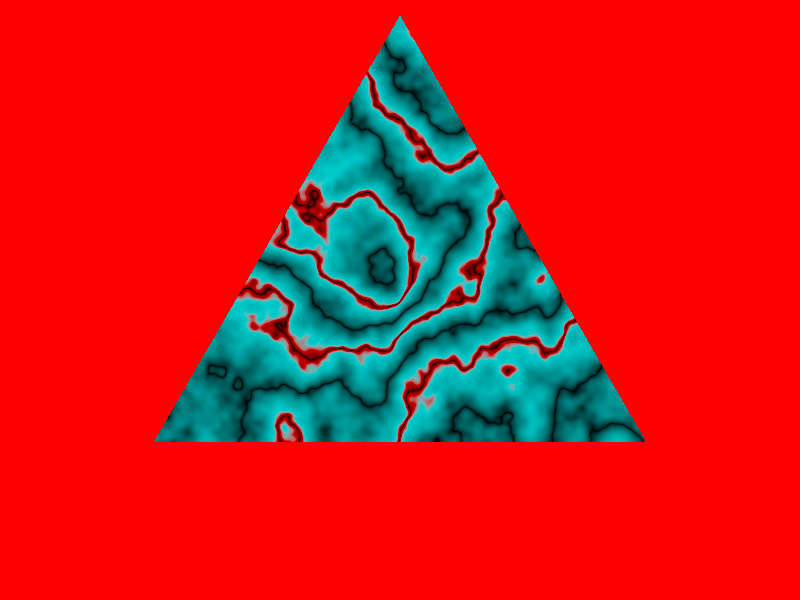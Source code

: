 #include "colors.inc"   
#include "textures.inc"

global_settings {ambient_light White*0.8}

background {color rgb <80,00,00>}

light_source { <0,0,0>          
               color rgb <1,1,1>      
               area_light            
               <50, 0, 0>, <0, 0, 50>, 10, 10                
               adaptive 4          
               jitter              
             }

       
fog { fog_type   2
      distance   50
      color      White 
      fog_offset 0.1
      fog_alt    1.5
      turbulence 1.8
    }
    
camera
{
  sky <0,0,1>          
  direction <-1,0,0>     
  right <-4/3,0,0>     
  location  <0,0,10>  
  look_at   <0,0,0>    
  angle 16             
}


#declare p1 = <cos(90*pi/180),sin(90*pi/180),0>;
#declare p2 = <cos(210*pi/180),sin(210*pi/180),0>;
#declare p3 = <cos(330*pi/180),sin(330*pi/180),0>;

#declare mytriangle = object{polygon { 4, p1, p2, p3, p1} texture {pigment{Blood_Marble}} };

#declare i=1;
#while(i < clock)
    #declare mytriangle=union
    {     
         object{mytriangle scale 0.5 translate 0.5*p1}
         object{mytriangle scale 0.5 translate 0.5*p2}
         object{mytriangle scale 0.5 translate 0.5*p3}
    }
    #declare i=i+1;
#end
   
mytriangle
